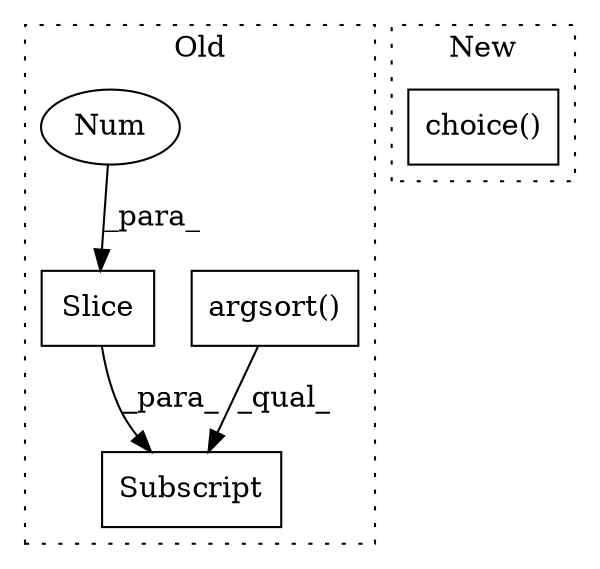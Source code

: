 digraph G {
subgraph cluster0 {
1 [label="argsort()" a="75" s="4685,4704" l="11,1" shape="box"];
3 [label="Subscript" a="63" s="4685,0" l="26,0" shape="box"];
4 [label="Slice" a="80" s="4706" l="4" shape="box"];
5 [label="Num" a="76" s="4707" l="3" shape="ellipse"];
label = "Old";
style="dotted";
}
subgraph cluster1 {
2 [label="choice()" a="75" s="4800,4830" l="17,1" shape="box"];
label = "New";
style="dotted";
}
1 -> 3 [label="_qual_"];
4 -> 3 [label="_para_"];
5 -> 4 [label="_para_"];
}